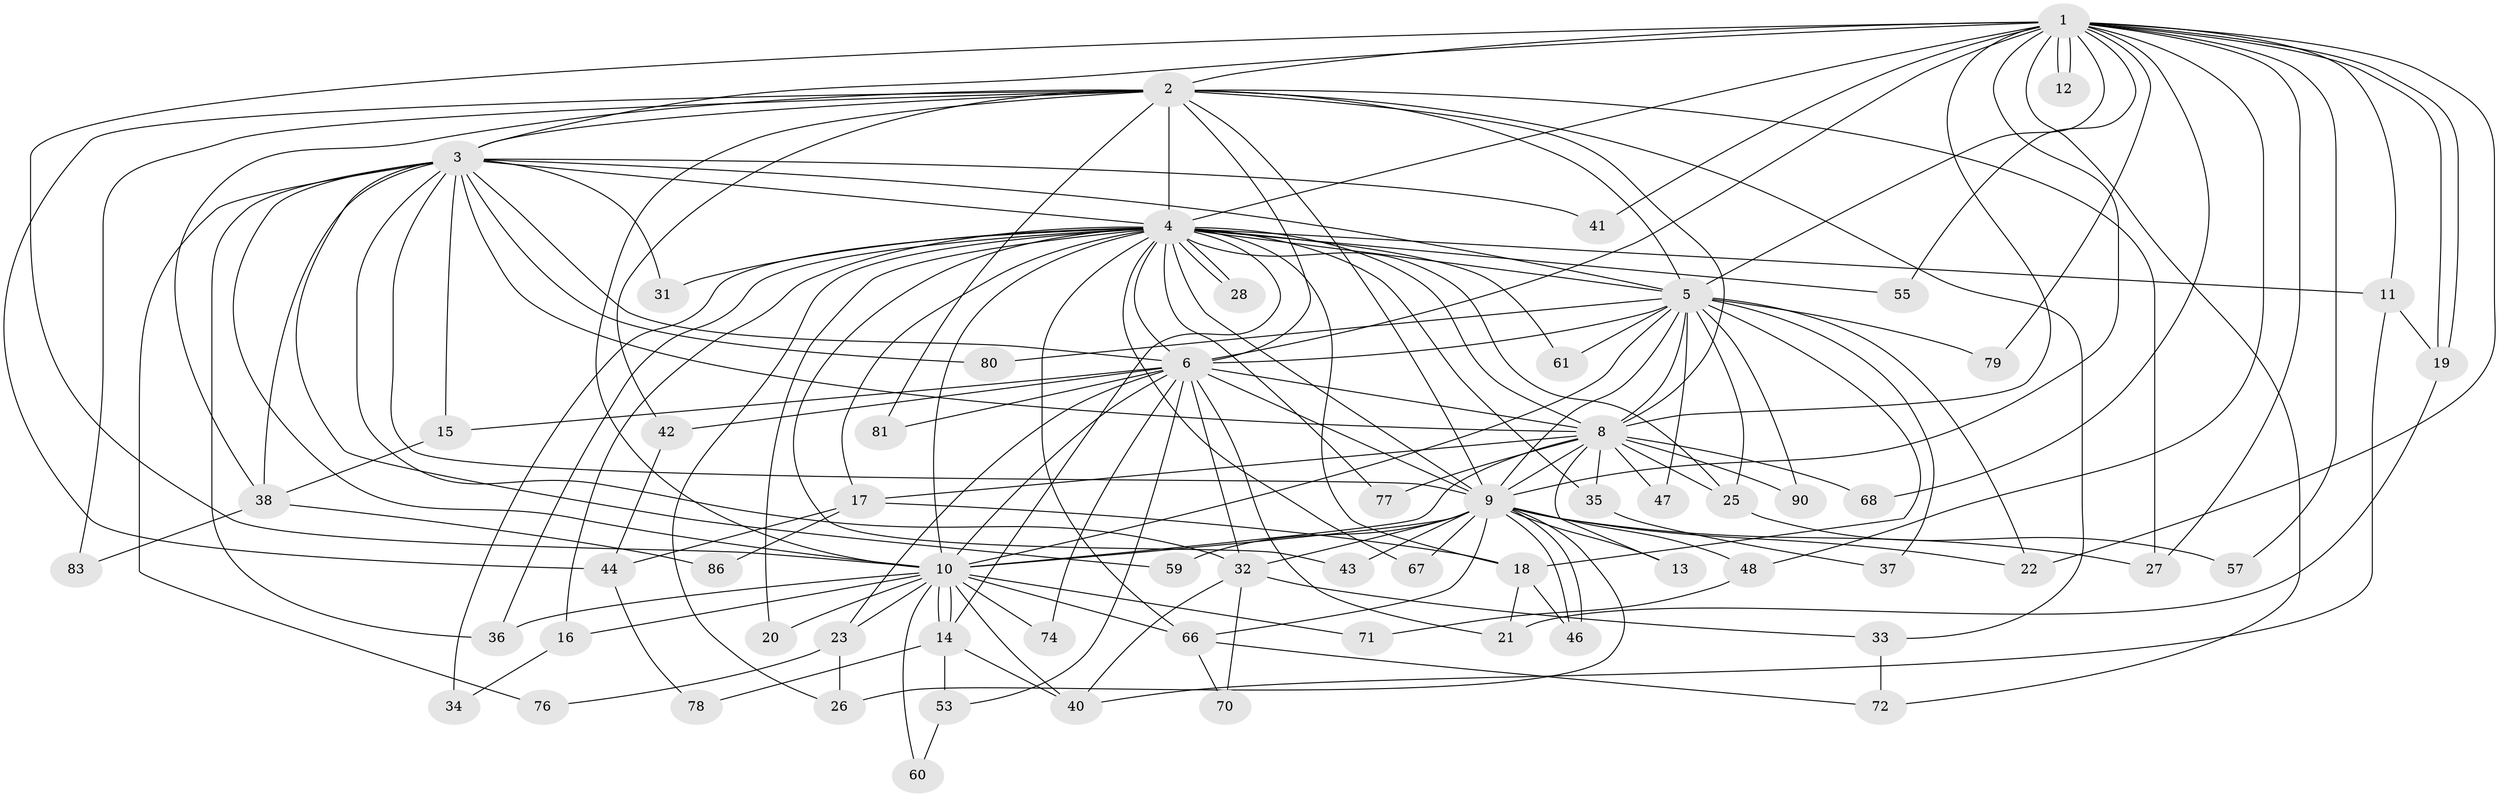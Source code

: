 // original degree distribution, {24: 0.011111111111111112, 17: 0.022222222222222223, 15: 0.011111111111111112, 23: 0.022222222222222223, 19: 0.022222222222222223, 18: 0.011111111111111112, 20: 0.011111111111111112, 4: 0.1111111111111111, 2: 0.5444444444444444, 3: 0.16666666666666666, 5: 0.044444444444444446, 6: 0.022222222222222223}
// Generated by graph-tools (version 1.1) at 2025/41/03/06/25 10:41:37]
// undirected, 64 vertices, 163 edges
graph export_dot {
graph [start="1"]
  node [color=gray90,style=filled];
  1 [super="+52"];
  2 [super="+30"];
  3 [super="+24"];
  4 [super="+7"];
  5 [super="+50"];
  6 [super="+73"];
  8 [super="+75"];
  9 [super="+49"];
  10 [super="+56"];
  11 [super="+62"];
  12;
  13 [super="+51"];
  14 [super="+29"];
  15;
  16;
  17 [super="+85"];
  18 [super="+65"];
  19 [super="+64"];
  20;
  21 [super="+82"];
  22 [super="+45"];
  23;
  25 [super="+69"];
  26 [super="+63"];
  27;
  28;
  31;
  32 [super="+54"];
  33;
  34;
  35 [super="+89"];
  36;
  37;
  38 [super="+39"];
  40 [super="+58"];
  41;
  42;
  43;
  44 [super="+87"];
  46;
  47;
  48;
  53;
  55;
  57;
  59;
  60;
  61;
  66 [super="+88"];
  67;
  68;
  70;
  71;
  72 [super="+84"];
  74;
  76;
  77;
  78;
  79;
  80;
  81;
  83;
  86;
  90;
  1 -- 2;
  1 -- 3;
  1 -- 4 [weight=2];
  1 -- 5;
  1 -- 6;
  1 -- 8;
  1 -- 9 [weight=2];
  1 -- 10;
  1 -- 11;
  1 -- 12;
  1 -- 12;
  1 -- 19;
  1 -- 19;
  1 -- 22;
  1 -- 41;
  1 -- 48;
  1 -- 55;
  1 -- 57;
  1 -- 68;
  1 -- 72;
  1 -- 79;
  1 -- 27;
  2 -- 3;
  2 -- 4 [weight=3];
  2 -- 5;
  2 -- 6;
  2 -- 8;
  2 -- 9;
  2 -- 10;
  2 -- 27;
  2 -- 33;
  2 -- 42;
  2 -- 81;
  2 -- 83;
  2 -- 38;
  2 -- 44;
  3 -- 4 [weight=3];
  3 -- 5;
  3 -- 6;
  3 -- 8;
  3 -- 9;
  3 -- 10;
  3 -- 15;
  3 -- 36;
  3 -- 41;
  3 -- 59;
  3 -- 80;
  3 -- 38;
  3 -- 76;
  3 -- 31;
  3 -- 32;
  4 -- 5 [weight=2];
  4 -- 6 [weight=2];
  4 -- 8 [weight=2];
  4 -- 9 [weight=2];
  4 -- 10 [weight=2];
  4 -- 11;
  4 -- 18;
  4 -- 28;
  4 -- 28;
  4 -- 34;
  4 -- 35 [weight=2];
  4 -- 36;
  4 -- 43;
  4 -- 61;
  4 -- 66;
  4 -- 67;
  4 -- 77;
  4 -- 14;
  4 -- 16;
  4 -- 17;
  4 -- 20;
  4 -- 31;
  4 -- 55;
  4 -- 25;
  4 -- 26;
  5 -- 6 [weight=3];
  5 -- 8;
  5 -- 9;
  5 -- 10;
  5 -- 18;
  5 -- 22;
  5 -- 25;
  5 -- 37;
  5 -- 47;
  5 -- 61;
  5 -- 90;
  5 -- 80;
  5 -- 79;
  6 -- 8;
  6 -- 9;
  6 -- 10;
  6 -- 15;
  6 -- 21;
  6 -- 23;
  6 -- 32;
  6 -- 42;
  6 -- 53;
  6 -- 74;
  6 -- 81;
  8 -- 9 [weight=2];
  8 -- 10;
  8 -- 13 [weight=2];
  8 -- 17;
  8 -- 25;
  8 -- 35;
  8 -- 47;
  8 -- 68;
  8 -- 77;
  8 -- 90;
  9 -- 10;
  9 -- 13;
  9 -- 26;
  9 -- 27;
  9 -- 32;
  9 -- 43;
  9 -- 46;
  9 -- 46;
  9 -- 48;
  9 -- 59;
  9 -- 66;
  9 -- 67;
  9 -- 22;
  10 -- 14;
  10 -- 14;
  10 -- 16;
  10 -- 20;
  10 -- 23;
  10 -- 40;
  10 -- 60;
  10 -- 71;
  10 -- 74;
  10 -- 36;
  10 -- 66;
  11 -- 19;
  11 -- 40;
  14 -- 53;
  14 -- 40;
  14 -- 78;
  15 -- 38;
  16 -- 34;
  17 -- 44;
  17 -- 86;
  17 -- 18;
  18 -- 46;
  18 -- 21;
  19 -- 21;
  23 -- 26;
  23 -- 76;
  25 -- 57;
  32 -- 33;
  32 -- 70;
  32 -- 40;
  33 -- 72;
  35 -- 37;
  38 -- 83;
  38 -- 86;
  42 -- 44;
  44 -- 78;
  48 -- 71;
  53 -- 60;
  66 -- 70;
  66 -- 72;
}
